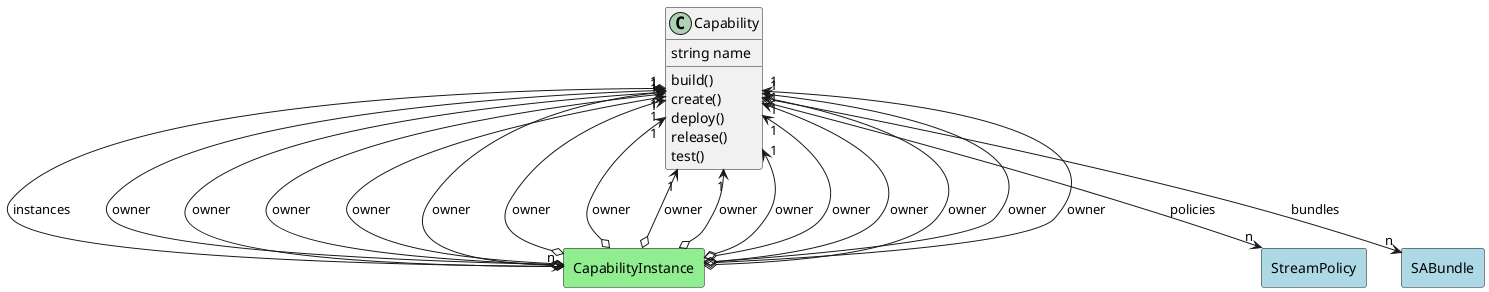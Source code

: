 @startuml

class "Capability" as Model {
 string name

 build()
 create()
 deploy()
 release()
 test()
 
}

rectangle "StreamPolicy" as StreamPolicy #lightblue {
}

Model o--> "n" StreamPolicy : policies


rectangle "SABundle" as SABundle #lightblue {
}

Model o--> "n" SABundle : bundles


rectangle "CapabilityInstance" as CapabilityInstance #lightblue {
}

Model *--> "n" CapabilityInstance : instances




    rectangle "CapabilityInstance" as CapabilityInstance #lightgreen {
    }
    
        CapabilityInstance   o--> "1" Model : "owner"
    
    rectangle "CapabilityInstance" as CapabilityInstance #lightgreen {
    }
    
        CapabilityInstance   o--> "1" Model : "owner"
    
    rectangle "CapabilityInstance" as CapabilityInstance #lightgreen {
    }
    
        CapabilityInstance   o--> "1" Model : "owner"
    
    rectangle "CapabilityInstance" as CapabilityInstance #lightgreen {
    }
    
        CapabilityInstance   o--> "1" Model : "owner"
    
    rectangle "CapabilityInstance" as CapabilityInstance #lightgreen {
    }
    
        CapabilityInstance   o--> "1" Model : "owner"
    
    rectangle "CapabilityInstance" as CapabilityInstance #lightgreen {
    }
    
        CapabilityInstance   o--> "1" Model : "owner"
    
    rectangle "CapabilityInstance" as CapabilityInstance #lightgreen {
    }
    
        CapabilityInstance   o--> "1" Model : "owner"
    
    rectangle "CapabilityInstance" as CapabilityInstance #lightgreen {
    }
    
        CapabilityInstance   o--> "1" Model : "owner"
    
    rectangle "CapabilityInstance" as CapabilityInstance #lightgreen {
    }
    
        CapabilityInstance   o--> "1" Model : "owner"
    
    rectangle "CapabilityInstance" as CapabilityInstance #lightgreen {
    }
    
        CapabilityInstance   o--> "1" Model : "owner"
    
    rectangle "CapabilityInstance" as CapabilityInstance #lightgreen {
    }
    
        CapabilityInstance   o--> "1" Model : "owner"
    
    rectangle "CapabilityInstance" as CapabilityInstance #lightgreen {
    }
    
        CapabilityInstance   o--> "1" Model : "owner"
    
    rectangle "CapabilityInstance" as CapabilityInstance #lightgreen {
    }
    
        CapabilityInstance   o--> "1" Model : "owner"
    
    rectangle "CapabilityInstance" as CapabilityInstance #lightgreen {
    }
    
        CapabilityInstance   o--> "1" Model : "owner"
    
    rectangle "CapabilityInstance" as CapabilityInstance #lightgreen {
    }
    
        CapabilityInstance   o--> "1" Model : "owner"
    

@enduml
